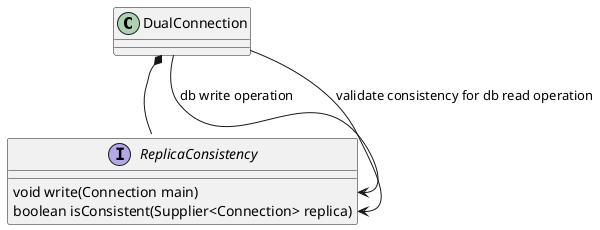 @startuml

@startuml

class DualConnection

interface ReplicaConsistency{
    void write(Connection main)
    boolean isConsistent(Supplier<Connection> replica)
}

DualConnection *-- ReplicaConsistency
DualConnection --> ReplicaConsistency::write : db write operation

DualConnection --> ReplicaConsistency::isConsistent : validate consistency for db read operation


@enduml


@enduml

